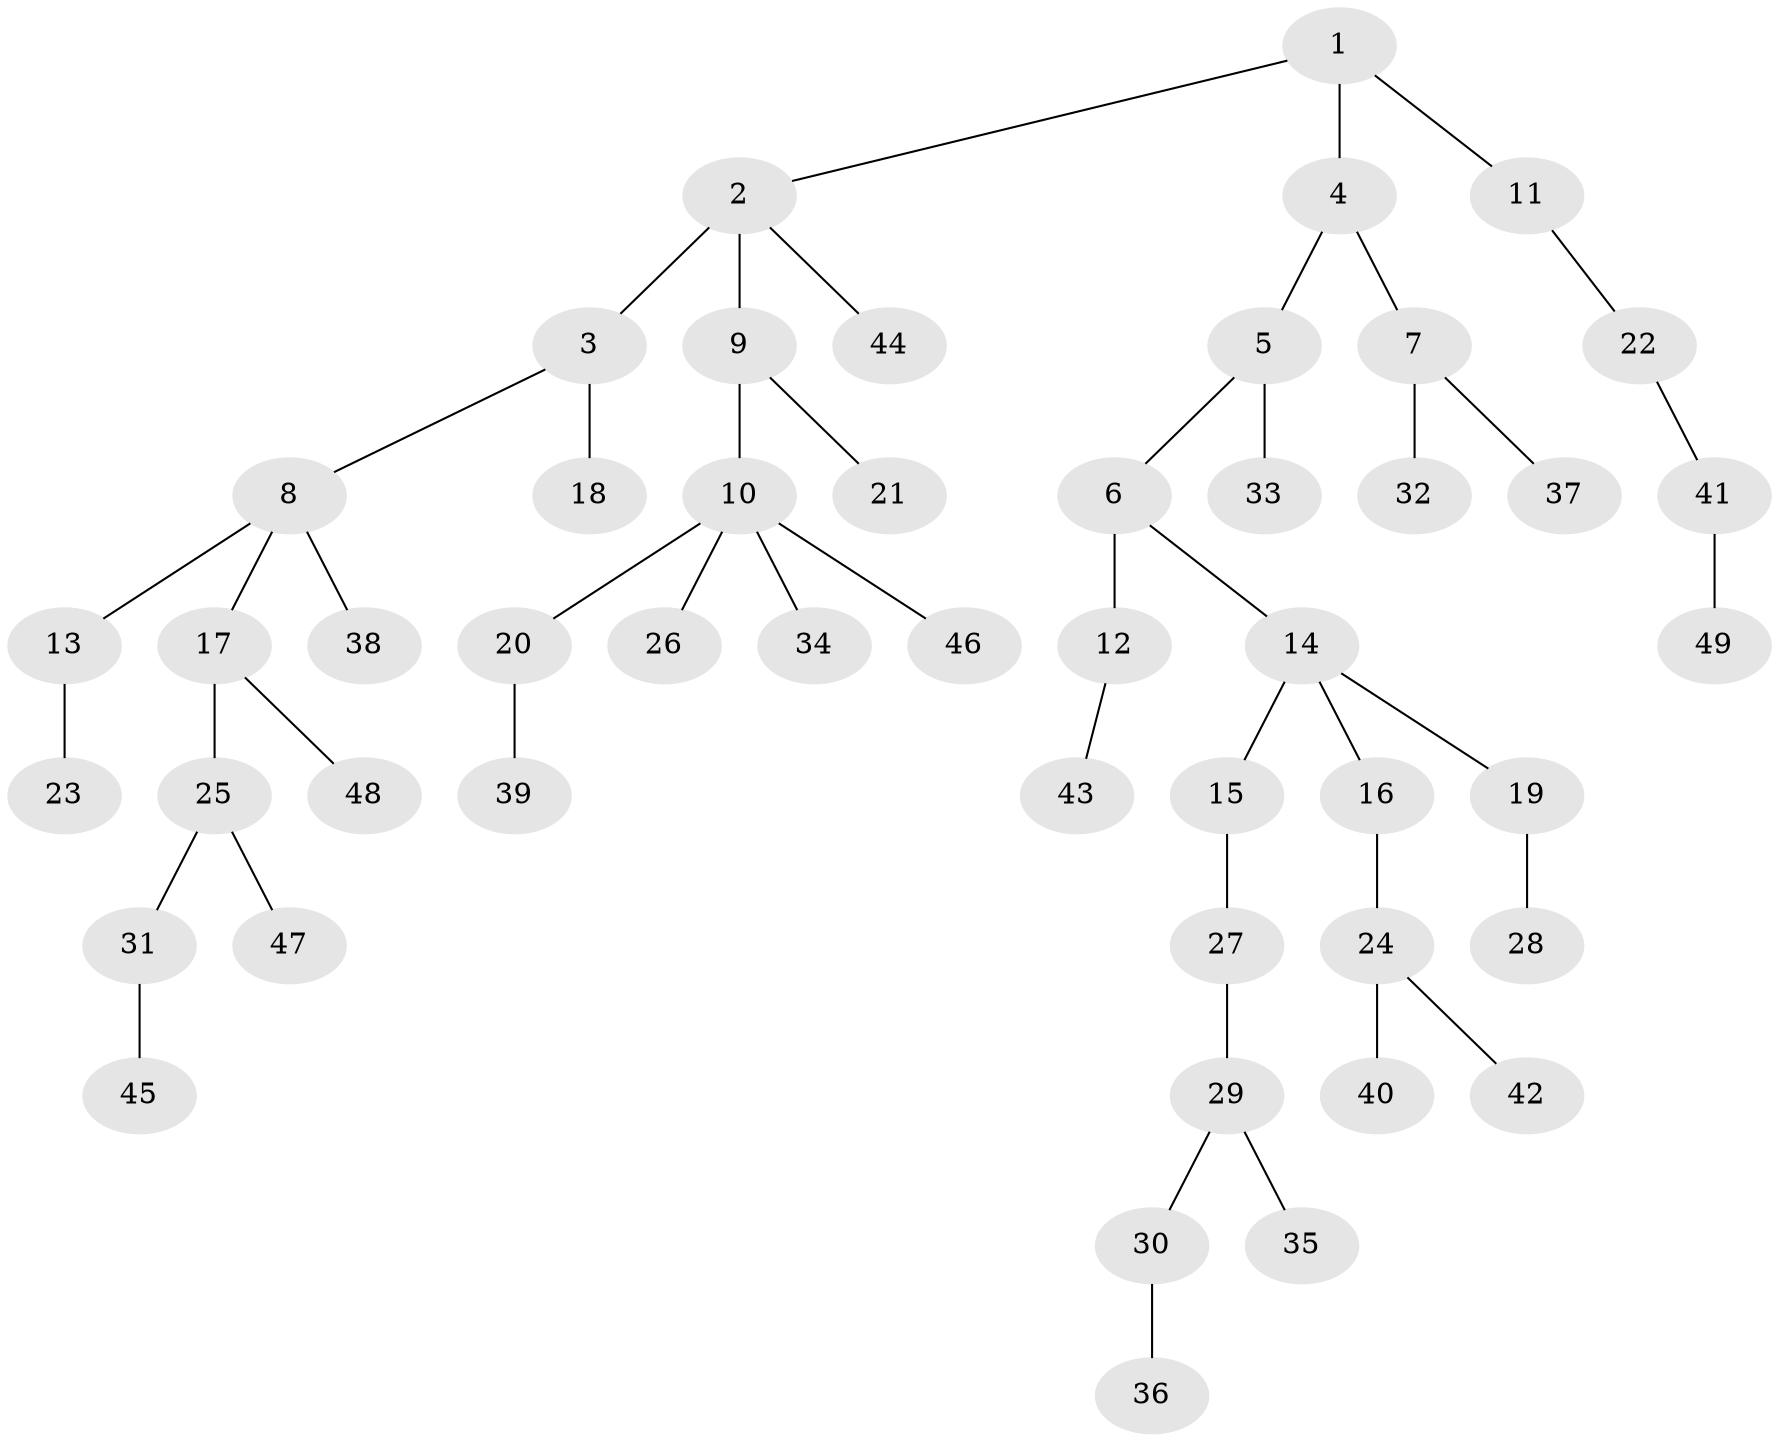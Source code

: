 // original degree distribution, {4: 0.10526315789473684, 5: 0.021052631578947368, 1: 0.5157894736842106, 3: 0.1368421052631579, 6: 0.021052631578947368, 2: 0.2}
// Generated by graph-tools (version 1.1) at 2025/36/03/09/25 02:36:46]
// undirected, 49 vertices, 48 edges
graph export_dot {
graph [start="1"]
  node [color=gray90,style=filled];
  1;
  2;
  3;
  4;
  5;
  6;
  7;
  8;
  9;
  10;
  11;
  12;
  13;
  14;
  15;
  16;
  17;
  18;
  19;
  20;
  21;
  22;
  23;
  24;
  25;
  26;
  27;
  28;
  29;
  30;
  31;
  32;
  33;
  34;
  35;
  36;
  37;
  38;
  39;
  40;
  41;
  42;
  43;
  44;
  45;
  46;
  47;
  48;
  49;
  1 -- 2 [weight=1.0];
  1 -- 4 [weight=1.0];
  1 -- 11 [weight=1.0];
  2 -- 3 [weight=2.0];
  2 -- 9 [weight=1.0];
  2 -- 44 [weight=1.0];
  3 -- 8 [weight=1.0];
  3 -- 18 [weight=1.0];
  4 -- 5 [weight=1.0];
  4 -- 7 [weight=1.0];
  5 -- 6 [weight=1.0];
  5 -- 33 [weight=1.0];
  6 -- 12 [weight=1.0];
  6 -- 14 [weight=1.0];
  7 -- 32 [weight=1.0];
  7 -- 37 [weight=1.0];
  8 -- 13 [weight=1.0];
  8 -- 17 [weight=1.0];
  8 -- 38 [weight=1.0];
  9 -- 10 [weight=3.0];
  9 -- 21 [weight=1.0];
  10 -- 20 [weight=1.0];
  10 -- 26 [weight=1.0];
  10 -- 34 [weight=1.0];
  10 -- 46 [weight=1.0];
  11 -- 22 [weight=1.0];
  12 -- 43 [weight=1.0];
  13 -- 23 [weight=1.0];
  14 -- 15 [weight=1.0];
  14 -- 16 [weight=1.0];
  14 -- 19 [weight=1.0];
  15 -- 27 [weight=1.0];
  16 -- 24 [weight=1.0];
  17 -- 25 [weight=1.0];
  17 -- 48 [weight=1.0];
  19 -- 28 [weight=1.0];
  20 -- 39 [weight=2.0];
  22 -- 41 [weight=1.0];
  24 -- 40 [weight=1.0];
  24 -- 42 [weight=1.0];
  25 -- 31 [weight=1.0];
  25 -- 47 [weight=1.0];
  27 -- 29 [weight=1.0];
  29 -- 30 [weight=1.0];
  29 -- 35 [weight=1.0];
  30 -- 36 [weight=1.0];
  31 -- 45 [weight=1.0];
  41 -- 49 [weight=1.0];
}

